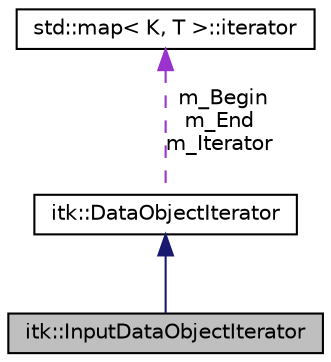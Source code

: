 digraph "itk::InputDataObjectIterator"
{
 // LATEX_PDF_SIZE
  edge [fontname="Helvetica",fontsize="10",labelfontname="Helvetica",labelfontsize="10"];
  node [fontname="Helvetica",fontsize="10",shape=record];
  Node1 [label="itk::InputDataObjectIterator",height=0.2,width=0.4,color="black", fillcolor="grey75", style="filled", fontcolor="black",tooltip="A forward iterator over inputs of a ProcessObject."];
  Node2 -> Node1 [dir="back",color="midnightblue",fontsize="10",style="solid",fontname="Helvetica"];
  Node2 [label="itk::DataObjectIterator",height=0.2,width=0.4,color="black", fillcolor="white", style="filled",URL="$classitk_1_1DataObjectIterator.html",tooltip="A forward iterator over the DataObject of a ProcessObject."];
  Node3 -> Node2 [dir="back",color="darkorchid3",fontsize="10",style="dashed",label=" m_Begin\nm_End\nm_Iterator" ,fontname="Helvetica"];
  Node3 [label="std::map\< K, T \>::iterator",height=0.2,width=0.4,color="black", fillcolor="white", style="filled",tooltip=" "];
}
